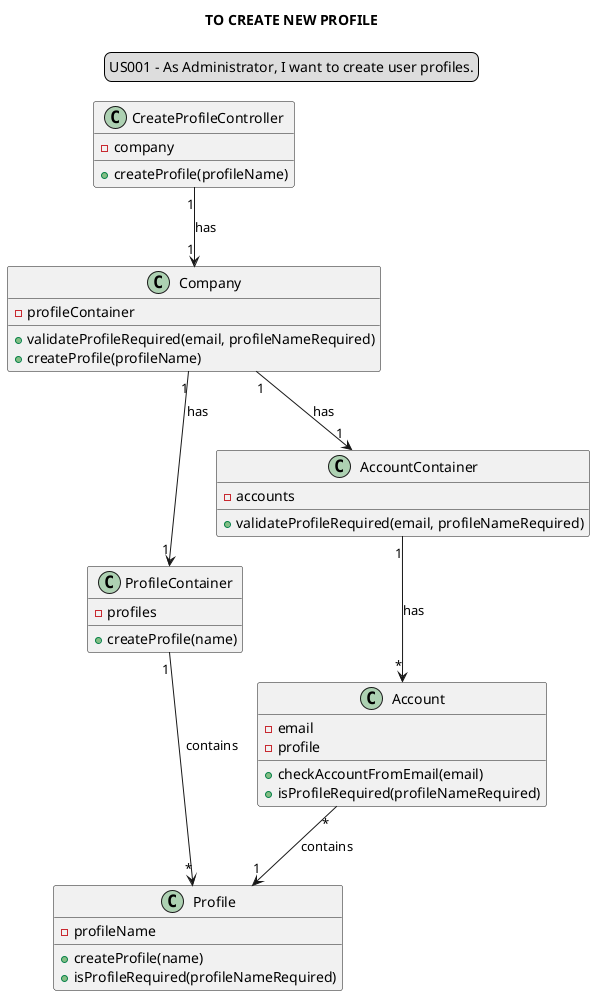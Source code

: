 @startuml
'https://plantuml.com/class-diagram
skinparam sequenceMessageAlign center
title TO CREATE NEW PROFILE
legend top
US001 - As Administrator, I want to create user profiles.
end legend

class "CreateProfileController" {
-company
+createProfile(profileName)
}
class "Company" {
-profileContainer
+validateProfileRequired(email, profileNameRequired)
+createProfile(profileName)
}
class "ProfileContainer"{
-profiles
+createProfile(name)
}
class "AccountContainer"{
-accounts
+validateProfileRequired(email, profileNameRequired)
}
class "Account"{
-email
-profile
+ checkAccountFromEmail(email)
+ isProfileRequired(profileNameRequired)
}
class "Profile"{
-profileName
+createProfile(name)
+isProfileRequired(profileNameRequired)
}

"CreateProfileController" "1"-->"1"  "Company" : has
"Company" "1"-->"1" "ProfileContainer": has
"ProfileContainer" "1" --> "*" "Profile": contains
"Company" "1"-->"1" "AccountContainer" : has
"AccountContainer" "1"--> "*" "Account" :has
"Account""*" -->"1" "Profile": contains

@enduml